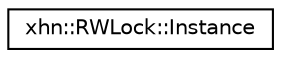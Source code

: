 digraph "Graphical Class Hierarchy"
{
  edge [fontname="Helvetica",fontsize="10",labelfontname="Helvetica",labelfontsize="10"];
  node [fontname="Helvetica",fontsize="10",shape=record];
  rankdir="LR";
  Node1 [label="xhn::RWLock::Instance",height=0.2,width=0.4,color="black", fillcolor="white", style="filled",URL="$classxhn_1_1_r_w_lock_1_1_instance.html"];
}
